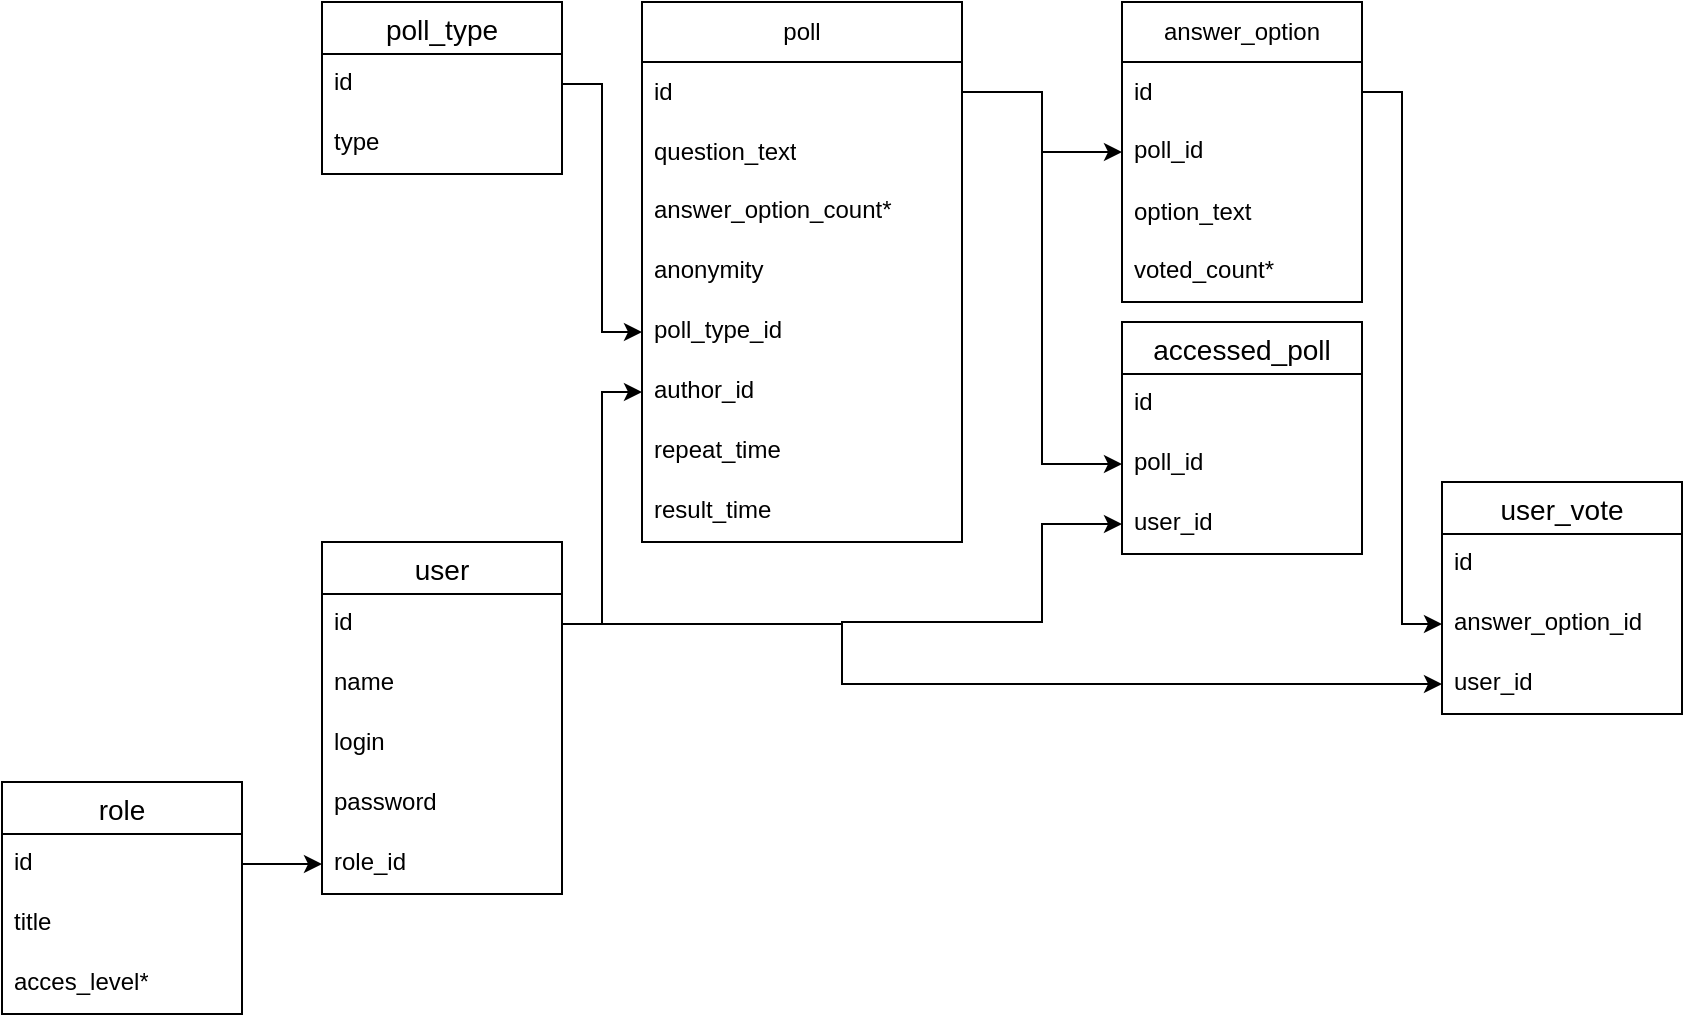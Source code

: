 <mxfile version="21.3.7" type="device">
  <diagram name="Page-1" id="WNkAZvfmSbLYPycFTXCe">
    <mxGraphModel dx="1098" dy="988" grid="1" gridSize="10" guides="1" tooltips="1" connect="1" arrows="1" fold="1" page="1" pageScale="1" pageWidth="827" pageHeight="1169" math="0" shadow="0">
      <root>
        <mxCell id="0" />
        <mxCell id="1" parent="0" />
        <mxCell id="G6pv_R0g_hHdoHryNnqm-6" value="poll" style="swimlane;fontStyle=0;childLayout=stackLayout;horizontal=1;startSize=30;horizontalStack=0;resizeParent=1;resizeParentMax=0;resizeLast=0;collapsible=1;marginBottom=0;whiteSpace=wrap;html=1;" parent="1" vertex="1">
          <mxGeometry x="320" y="40" width="160" height="270" as="geometry">
            <mxRectangle x="240" y="40" width="60" height="30" as="alternateBounds" />
          </mxGeometry>
        </mxCell>
        <mxCell id="G6pv_R0g_hHdoHryNnqm-7" value="id" style="text;strokeColor=none;fillColor=none;align=left;verticalAlign=middle;spacingLeft=4;spacingRight=4;overflow=hidden;points=[[0,0.5],[1,0.5]];portConstraint=eastwest;rotatable=0;whiteSpace=wrap;html=1;" parent="G6pv_R0g_hHdoHryNnqm-6" vertex="1">
          <mxGeometry y="30" width="160" height="30" as="geometry" />
        </mxCell>
        <mxCell id="G6pv_R0g_hHdoHryNnqm-8" value="question_text" style="text;strokeColor=none;fillColor=none;align=left;verticalAlign=middle;spacingLeft=4;spacingRight=4;overflow=hidden;points=[[0,0.5],[1,0.5]];portConstraint=eastwest;rotatable=0;whiteSpace=wrap;html=1;" parent="G6pv_R0g_hHdoHryNnqm-6" vertex="1">
          <mxGeometry y="60" width="160" height="30" as="geometry" />
        </mxCell>
        <mxCell id="G6pv_R0g_hHdoHryNnqm-15" value="answer_option_count*" style="text;strokeColor=none;fillColor=none;spacingLeft=4;spacingRight=4;overflow=hidden;rotatable=0;points=[[0,0.5],[1,0.5]];portConstraint=eastwest;fontSize=12;whiteSpace=wrap;html=1;" parent="G6pv_R0g_hHdoHryNnqm-6" vertex="1">
          <mxGeometry y="90" width="160" height="30" as="geometry" />
        </mxCell>
        <mxCell id="G6pv_R0g_hHdoHryNnqm-17" value="anonymity" style="text;strokeColor=none;fillColor=none;spacingLeft=4;spacingRight=4;overflow=hidden;rotatable=0;points=[[0,0.5],[1,0.5]];portConstraint=eastwest;fontSize=12;whiteSpace=wrap;html=1;" parent="G6pv_R0g_hHdoHryNnqm-6" vertex="1">
          <mxGeometry y="120" width="160" height="30" as="geometry" />
        </mxCell>
        <mxCell id="G6pv_R0g_hHdoHryNnqm-16" value="poll_type_id" style="text;strokeColor=none;fillColor=none;spacingLeft=4;spacingRight=4;overflow=hidden;rotatable=0;points=[[0,0.5],[1,0.5]];portConstraint=eastwest;fontSize=12;whiteSpace=wrap;html=1;" parent="G6pv_R0g_hHdoHryNnqm-6" vertex="1">
          <mxGeometry y="150" width="160" height="30" as="geometry" />
        </mxCell>
        <mxCell id="G6pv_R0g_hHdoHryNnqm-44" value="author_id" style="text;strokeColor=none;fillColor=none;spacingLeft=4;spacingRight=4;overflow=hidden;rotatable=0;points=[[0,0.5],[1,0.5]];portConstraint=eastwest;fontSize=12;whiteSpace=wrap;html=1;" parent="G6pv_R0g_hHdoHryNnqm-6" vertex="1">
          <mxGeometry y="180" width="160" height="30" as="geometry" />
        </mxCell>
        <mxCell id="G6pv_R0g_hHdoHryNnqm-84" value="repeat_time" style="text;strokeColor=none;fillColor=none;spacingLeft=4;spacingRight=4;overflow=hidden;rotatable=0;points=[[0,0.5],[1,0.5]];portConstraint=eastwest;fontSize=12;whiteSpace=wrap;html=1;" parent="G6pv_R0g_hHdoHryNnqm-6" vertex="1">
          <mxGeometry y="210" width="160" height="30" as="geometry" />
        </mxCell>
        <mxCell id="G6pv_R0g_hHdoHryNnqm-85" value="result_time" style="text;strokeColor=none;fillColor=none;spacingLeft=4;spacingRight=4;overflow=hidden;rotatable=0;points=[[0,0.5],[1,0.5]];portConstraint=eastwest;fontSize=12;whiteSpace=wrap;html=1;" parent="G6pv_R0g_hHdoHryNnqm-6" vertex="1">
          <mxGeometry y="240" width="160" height="30" as="geometry" />
        </mxCell>
        <mxCell id="G6pv_R0g_hHdoHryNnqm-18" value="answer_option" style="swimlane;fontStyle=0;childLayout=stackLayout;horizontal=1;startSize=30;horizontalStack=0;resizeParent=1;resizeParentMax=0;resizeLast=0;collapsible=1;marginBottom=0;whiteSpace=wrap;html=1;" parent="1" vertex="1">
          <mxGeometry x="560" y="40" width="120" height="150" as="geometry" />
        </mxCell>
        <mxCell id="G6pv_R0g_hHdoHryNnqm-19" value="id" style="text;strokeColor=none;fillColor=none;align=left;verticalAlign=middle;spacingLeft=4;spacingRight=4;overflow=hidden;points=[[0,0.5],[1,0.5]];portConstraint=eastwest;rotatable=0;whiteSpace=wrap;html=1;" parent="G6pv_R0g_hHdoHryNnqm-18" vertex="1">
          <mxGeometry y="30" width="120" height="30" as="geometry" />
        </mxCell>
        <mxCell id="G6pv_R0g_hHdoHryNnqm-49" value="poll_id" style="text;strokeColor=none;fillColor=none;spacingLeft=4;spacingRight=4;overflow=hidden;rotatable=0;points=[[0,0.5],[1,0.5]];portConstraint=eastwest;fontSize=12;whiteSpace=wrap;html=1;" parent="G6pv_R0g_hHdoHryNnqm-18" vertex="1">
          <mxGeometry y="60" width="120" height="30" as="geometry" />
        </mxCell>
        <mxCell id="G6pv_R0g_hHdoHryNnqm-20" value="option_text" style="text;strokeColor=none;fillColor=none;align=left;verticalAlign=middle;spacingLeft=4;spacingRight=4;overflow=hidden;points=[[0,0.5],[1,0.5]];portConstraint=eastwest;rotatable=0;whiteSpace=wrap;html=1;" parent="G6pv_R0g_hHdoHryNnqm-18" vertex="1">
          <mxGeometry y="90" width="120" height="30" as="geometry" />
        </mxCell>
        <mxCell id="G6pv_R0g_hHdoHryNnqm-38" value="voted_count*" style="text;strokeColor=none;fillColor=none;spacingLeft=4;spacingRight=4;overflow=hidden;rotatable=0;points=[[0,0.5],[1,0.5]];portConstraint=eastwest;fontSize=12;whiteSpace=wrap;html=1;" parent="G6pv_R0g_hHdoHryNnqm-18" vertex="1">
          <mxGeometry y="120" width="120" height="30" as="geometry" />
        </mxCell>
        <mxCell id="G6pv_R0g_hHdoHryNnqm-26" value="user" style="swimlane;fontStyle=0;childLayout=stackLayout;horizontal=1;startSize=26;horizontalStack=0;resizeParent=1;resizeParentMax=0;resizeLast=0;collapsible=1;marginBottom=0;align=center;fontSize=14;" parent="1" vertex="1">
          <mxGeometry x="160" y="310" width="120" height="176" as="geometry" />
        </mxCell>
        <mxCell id="G6pv_R0g_hHdoHryNnqm-27" value="id" style="text;strokeColor=none;fillColor=none;spacingLeft=4;spacingRight=4;overflow=hidden;rotatable=0;points=[[0,0.5],[1,0.5]];portConstraint=eastwest;fontSize=12;whiteSpace=wrap;html=1;" parent="G6pv_R0g_hHdoHryNnqm-26" vertex="1">
          <mxGeometry y="26" width="120" height="30" as="geometry" />
        </mxCell>
        <mxCell id="G6pv_R0g_hHdoHryNnqm-28" value="name" style="text;strokeColor=none;fillColor=none;spacingLeft=4;spacingRight=4;overflow=hidden;rotatable=0;points=[[0,0.5],[1,0.5]];portConstraint=eastwest;fontSize=12;whiteSpace=wrap;html=1;" parent="G6pv_R0g_hHdoHryNnqm-26" vertex="1">
          <mxGeometry y="56" width="120" height="30" as="geometry" />
        </mxCell>
        <mxCell id="G6pv_R0g_hHdoHryNnqm-57" value="login" style="text;strokeColor=none;fillColor=none;spacingLeft=4;spacingRight=4;overflow=hidden;rotatable=0;points=[[0,0.5],[1,0.5]];portConstraint=eastwest;fontSize=12;whiteSpace=wrap;html=1;" parent="G6pv_R0g_hHdoHryNnqm-26" vertex="1">
          <mxGeometry y="86" width="120" height="30" as="geometry" />
        </mxCell>
        <mxCell id="G6pv_R0g_hHdoHryNnqm-52" value="password" style="text;strokeColor=none;fillColor=none;spacingLeft=4;spacingRight=4;overflow=hidden;rotatable=0;points=[[0,0.5],[1,0.5]];portConstraint=eastwest;fontSize=12;whiteSpace=wrap;html=1;" parent="G6pv_R0g_hHdoHryNnqm-26" vertex="1">
          <mxGeometry y="116" width="120" height="30" as="geometry" />
        </mxCell>
        <mxCell id="G6pv_R0g_hHdoHryNnqm-29" value="role_id" style="text;strokeColor=none;fillColor=none;spacingLeft=4;spacingRight=4;overflow=hidden;rotatable=0;points=[[0,0.5],[1,0.5]];portConstraint=eastwest;fontSize=12;whiteSpace=wrap;html=1;" parent="G6pv_R0g_hHdoHryNnqm-26" vertex="1">
          <mxGeometry y="146" width="120" height="30" as="geometry" />
        </mxCell>
        <mxCell id="G6pv_R0g_hHdoHryNnqm-30" value="role" style="swimlane;fontStyle=0;childLayout=stackLayout;horizontal=1;startSize=26;horizontalStack=0;resizeParent=1;resizeParentMax=0;resizeLast=0;collapsible=1;marginBottom=0;align=center;fontSize=14;" parent="1" vertex="1">
          <mxGeometry y="430" width="120" height="116" as="geometry" />
        </mxCell>
        <mxCell id="G6pv_R0g_hHdoHryNnqm-31" value="id" style="text;strokeColor=none;fillColor=none;spacingLeft=4;spacingRight=4;overflow=hidden;rotatable=0;points=[[0,0.5],[1,0.5]];portConstraint=eastwest;fontSize=12;whiteSpace=wrap;html=1;" parent="G6pv_R0g_hHdoHryNnqm-30" vertex="1">
          <mxGeometry y="26" width="120" height="30" as="geometry" />
        </mxCell>
        <mxCell id="G6pv_R0g_hHdoHryNnqm-32" value="title" style="text;strokeColor=none;fillColor=none;spacingLeft=4;spacingRight=4;overflow=hidden;rotatable=0;points=[[0,0.5],[1,0.5]];portConstraint=eastwest;fontSize=12;whiteSpace=wrap;html=1;" parent="G6pv_R0g_hHdoHryNnqm-30" vertex="1">
          <mxGeometry y="56" width="120" height="30" as="geometry" />
        </mxCell>
        <mxCell id="G6pv_R0g_hHdoHryNnqm-33" value="acces_level*" style="text;strokeColor=none;fillColor=none;spacingLeft=4;spacingRight=4;overflow=hidden;rotatable=0;points=[[0,0.5],[1,0.5]];portConstraint=eastwest;fontSize=12;whiteSpace=wrap;html=1;" parent="G6pv_R0g_hHdoHryNnqm-30" vertex="1">
          <mxGeometry y="86" width="120" height="30" as="geometry" />
        </mxCell>
        <mxCell id="G6pv_R0g_hHdoHryNnqm-40" value="user_vote" style="swimlane;fontStyle=0;childLayout=stackLayout;horizontal=1;startSize=26;horizontalStack=0;resizeParent=1;resizeParentMax=0;resizeLast=0;collapsible=1;marginBottom=0;align=center;fontSize=14;" parent="1" vertex="1">
          <mxGeometry x="720" y="280" width="120" height="116" as="geometry" />
        </mxCell>
        <mxCell id="G6pv_R0g_hHdoHryNnqm-41" value="id" style="text;strokeColor=none;fillColor=none;spacingLeft=4;spacingRight=4;overflow=hidden;rotatable=0;points=[[0,0.5],[1,0.5]];portConstraint=eastwest;fontSize=12;whiteSpace=wrap;html=1;" parent="G6pv_R0g_hHdoHryNnqm-40" vertex="1">
          <mxGeometry y="26" width="120" height="30" as="geometry" />
        </mxCell>
        <mxCell id="G6pv_R0g_hHdoHryNnqm-50" value="answer_option_id" style="text;strokeColor=none;fillColor=none;spacingLeft=4;spacingRight=4;overflow=hidden;rotatable=0;points=[[0,0.5],[1,0.5]];portConstraint=eastwest;fontSize=12;whiteSpace=wrap;html=1;" parent="G6pv_R0g_hHdoHryNnqm-40" vertex="1">
          <mxGeometry y="56" width="120" height="30" as="geometry" />
        </mxCell>
        <mxCell id="G6pv_R0g_hHdoHryNnqm-42" value="user_id" style="text;strokeColor=none;fillColor=none;spacingLeft=4;spacingRight=4;overflow=hidden;rotatable=0;points=[[0,0.5],[1,0.5]];portConstraint=eastwest;fontSize=12;whiteSpace=wrap;html=1;" parent="G6pv_R0g_hHdoHryNnqm-40" vertex="1">
          <mxGeometry y="86" width="120" height="30" as="geometry" />
        </mxCell>
        <mxCell id="G6pv_R0g_hHdoHryNnqm-45" value="accessed_poll" style="swimlane;fontStyle=0;childLayout=stackLayout;horizontal=1;startSize=26;horizontalStack=0;resizeParent=1;resizeParentMax=0;resizeLast=0;collapsible=1;marginBottom=0;align=center;fontSize=14;" parent="1" vertex="1">
          <mxGeometry x="560" y="200" width="120" height="116" as="geometry" />
        </mxCell>
        <mxCell id="G6pv_R0g_hHdoHryNnqm-46" value="id" style="text;strokeColor=none;fillColor=none;spacingLeft=4;spacingRight=4;overflow=hidden;rotatable=0;points=[[0,0.5],[1,0.5]];portConstraint=eastwest;fontSize=12;whiteSpace=wrap;html=1;" parent="G6pv_R0g_hHdoHryNnqm-45" vertex="1">
          <mxGeometry y="26" width="120" height="30" as="geometry" />
        </mxCell>
        <mxCell id="G6pv_R0g_hHdoHryNnqm-48" value="poll_id" style="text;strokeColor=none;fillColor=none;spacingLeft=4;spacingRight=4;overflow=hidden;rotatable=0;points=[[0,0.5],[1,0.5]];portConstraint=eastwest;fontSize=12;whiteSpace=wrap;html=1;" parent="G6pv_R0g_hHdoHryNnqm-45" vertex="1">
          <mxGeometry y="56" width="120" height="30" as="geometry" />
        </mxCell>
        <mxCell id="G6pv_R0g_hHdoHryNnqm-47" value="user_id" style="text;strokeColor=none;fillColor=none;spacingLeft=4;spacingRight=4;overflow=hidden;rotatable=0;points=[[0,0.5],[1,0.5]];portConstraint=eastwest;fontSize=12;whiteSpace=wrap;html=1;" parent="G6pv_R0g_hHdoHryNnqm-45" vertex="1">
          <mxGeometry y="86" width="120" height="30" as="geometry" />
        </mxCell>
        <mxCell id="G6pv_R0g_hHdoHryNnqm-53" value="poll_type" style="swimlane;fontStyle=0;childLayout=stackLayout;horizontal=1;startSize=26;horizontalStack=0;resizeParent=1;resizeParentMax=0;resizeLast=0;collapsible=1;marginBottom=0;align=center;fontSize=14;" parent="1" vertex="1">
          <mxGeometry x="160" y="40" width="120" height="86" as="geometry" />
        </mxCell>
        <mxCell id="G6pv_R0g_hHdoHryNnqm-54" value="id" style="text;strokeColor=none;fillColor=none;spacingLeft=4;spacingRight=4;overflow=hidden;rotatable=0;points=[[0,0.5],[1,0.5]];portConstraint=eastwest;fontSize=12;whiteSpace=wrap;html=1;" parent="G6pv_R0g_hHdoHryNnqm-53" vertex="1">
          <mxGeometry y="26" width="120" height="30" as="geometry" />
        </mxCell>
        <mxCell id="G6pv_R0g_hHdoHryNnqm-55" value="type" style="text;strokeColor=none;fillColor=none;spacingLeft=4;spacingRight=4;overflow=hidden;rotatable=0;points=[[0,0.5],[1,0.5]];portConstraint=eastwest;fontSize=12;whiteSpace=wrap;html=1;" parent="G6pv_R0g_hHdoHryNnqm-53" vertex="1">
          <mxGeometry y="56" width="120" height="30" as="geometry" />
        </mxCell>
        <mxCell id="G6pv_R0g_hHdoHryNnqm-70" style="edgeStyle=orthogonalEdgeStyle;rounded=0;orthogonalLoop=1;jettySize=auto;html=1;exitX=1;exitY=0.5;exitDx=0;exitDy=0;entryX=0;entryY=0.5;entryDx=0;entryDy=0;endArrow=classic;endFill=1;" parent="1" source="G6pv_R0g_hHdoHryNnqm-54" target="G6pv_R0g_hHdoHryNnqm-16" edge="1">
          <mxGeometry relative="1" as="geometry" />
        </mxCell>
        <mxCell id="G6pv_R0g_hHdoHryNnqm-72" style="edgeStyle=orthogonalEdgeStyle;rounded=0;orthogonalLoop=1;jettySize=auto;html=1;exitX=1;exitY=0.5;exitDx=0;exitDy=0;entryX=0;entryY=0.5;entryDx=0;entryDy=0;endArrow=classic;endFill=1;" parent="1" source="G6pv_R0g_hHdoHryNnqm-27" target="G6pv_R0g_hHdoHryNnqm-44" edge="1">
          <mxGeometry relative="1" as="geometry" />
        </mxCell>
        <mxCell id="G6pv_R0g_hHdoHryNnqm-73" style="edgeStyle=orthogonalEdgeStyle;rounded=0;orthogonalLoop=1;jettySize=auto;html=1;exitX=1;exitY=0.5;exitDx=0;exitDy=0;entryX=0;entryY=0.5;entryDx=0;entryDy=0;endArrow=classic;endFill=1;" parent="1" source="G6pv_R0g_hHdoHryNnqm-31" target="G6pv_R0g_hHdoHryNnqm-29" edge="1">
          <mxGeometry relative="1" as="geometry" />
        </mxCell>
        <mxCell id="G6pv_R0g_hHdoHryNnqm-76" style="edgeStyle=orthogonalEdgeStyle;rounded=0;orthogonalLoop=1;jettySize=auto;html=1;exitX=1;exitY=0.5;exitDx=0;exitDy=0;entryX=0;entryY=0.5;entryDx=0;entryDy=0;" parent="1" source="G6pv_R0g_hHdoHryNnqm-7" target="G6pv_R0g_hHdoHryNnqm-48" edge="1">
          <mxGeometry relative="1" as="geometry" />
        </mxCell>
        <mxCell id="G6pv_R0g_hHdoHryNnqm-79" style="edgeStyle=orthogonalEdgeStyle;rounded=0;orthogonalLoop=1;jettySize=auto;html=1;exitX=1;exitY=0.5;exitDx=0;exitDy=0;entryX=0;entryY=0.5;entryDx=0;entryDy=0;" parent="1" source="G6pv_R0g_hHdoHryNnqm-27" target="G6pv_R0g_hHdoHryNnqm-42" edge="1">
          <mxGeometry relative="1" as="geometry">
            <Array as="points">
              <mxPoint x="420" y="351" />
              <mxPoint x="420" y="381" />
            </Array>
          </mxGeometry>
        </mxCell>
        <mxCell id="G6pv_R0g_hHdoHryNnqm-81" style="edgeStyle=orthogonalEdgeStyle;rounded=0;orthogonalLoop=1;jettySize=auto;html=1;exitX=1;exitY=0.5;exitDx=0;exitDy=0;entryX=0;entryY=0.5;entryDx=0;entryDy=0;" parent="1" source="G6pv_R0g_hHdoHryNnqm-27" target="G6pv_R0g_hHdoHryNnqm-47" edge="1">
          <mxGeometry relative="1" as="geometry">
            <Array as="points">
              <mxPoint x="420" y="351" />
              <mxPoint x="420" y="350" />
              <mxPoint x="520" y="350" />
              <mxPoint x="520" y="301" />
            </Array>
          </mxGeometry>
        </mxCell>
        <mxCell id="G6pv_R0g_hHdoHryNnqm-82" style="edgeStyle=orthogonalEdgeStyle;rounded=0;orthogonalLoop=1;jettySize=auto;html=1;exitX=1;exitY=0.5;exitDx=0;exitDy=0;entryX=0;entryY=0.5;entryDx=0;entryDy=0;" parent="1" source="G6pv_R0g_hHdoHryNnqm-7" target="G6pv_R0g_hHdoHryNnqm-49" edge="1">
          <mxGeometry relative="1" as="geometry" />
        </mxCell>
        <mxCell id="G6pv_R0g_hHdoHryNnqm-83" style="edgeStyle=orthogonalEdgeStyle;rounded=0;orthogonalLoop=1;jettySize=auto;html=1;exitX=1;exitY=0.5;exitDx=0;exitDy=0;entryX=0;entryY=0.5;entryDx=0;entryDy=0;" parent="1" source="G6pv_R0g_hHdoHryNnqm-19" target="G6pv_R0g_hHdoHryNnqm-50" edge="1">
          <mxGeometry relative="1" as="geometry" />
        </mxCell>
      </root>
    </mxGraphModel>
  </diagram>
</mxfile>
